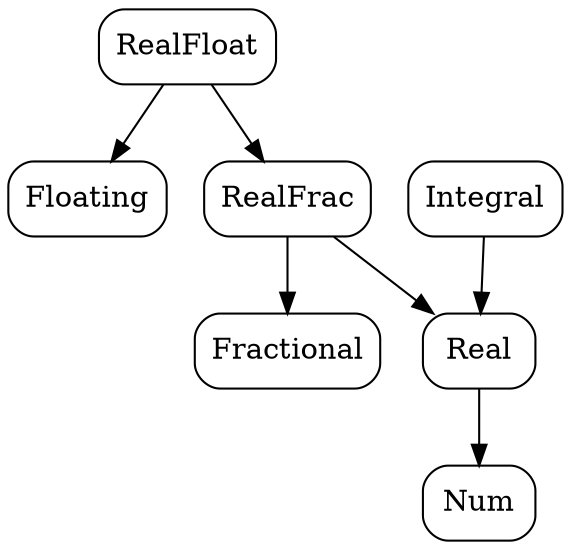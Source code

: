 digraph structs {
    node [shape=record, style=rounded];
    
    realfloat     [label="<realfloat> RealFloat"];
    floating      [label="<floating> Floating"];
    realfrac      [label="<realfrac> RealFrac"];
    fractional    [label="<fractional> Fractional"];
    integral      [label="<integral> Integral"];
    real          [label="<real> Real"];
    num           [label="<num> Num"];
    
    realfloat -> floating;
    realfloat -> realfrac;

    realfrac -> real;
    realfrac -> fractional;

    integral -> real;
    real -> num;
    
}
